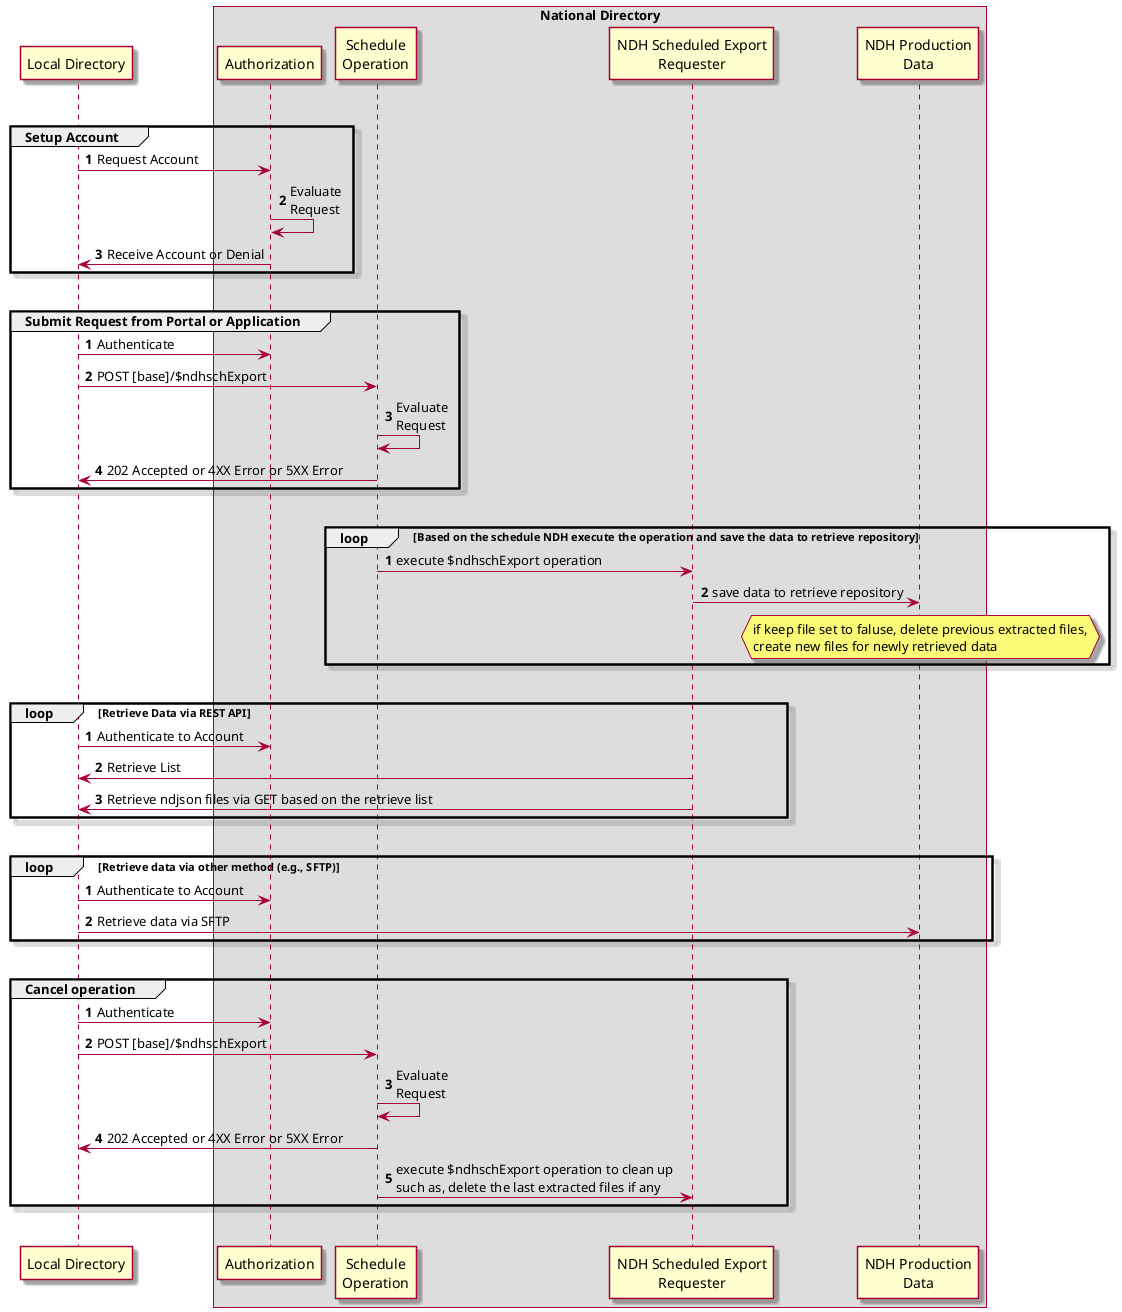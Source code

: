 @startuml
skin rose
/'autonumber '/

participant APP as "Local Directory"
box National Directory
participant "Authorization" as AUTH
participant "Schedule\nOperation" as SCHEDULE
participant "NDH Scheduled Export\nRequester" as FHIR
participant "NDH Production\nData" as FILE
end box
|||
autonumber
Group  Setup Account
    APP -> AUTH: Request Account
    AUTH -> AUTH: Evaluate\nRequest
    AUTH -> APP: Receive Account or Denial
end
autonumber stop
|||
autonumber

Group Submit Request from Portal or Application
    APP -> AUTH: Authenticate
    APP -> SCHEDULE: POST [base]/$ndhschExport
    SCHEDULE -> SCHEDULE: Evaluate\nRequest
    SCHEDULE -> APP: 202 Accepted or 4XX Error or 5XX Error
end
autonumber stop
|||
autonumber
loop Based on the schedule NDH execute the operation and save the data to retrieve repository
    SCHEDULE -> FHIR: execute $ndhschExport operation
    FHIR -> FILE: save data to retrieve repository
    hnote over FILE: if keep file set to faluse, delete previous extracted files,\ncreate new files for newly retrieved data
end
autonumber stop
|||
autonumber
loop Retrieve Data via REST API
    APP -> AUTH: Authenticate to Account
    FHIR -> APP: Retrieve List
    FHIR -> APP: Retrieve ndjson files via GET based on the retrieve list   
end
autonumber stop
|||
autonumber
loop Retrieve data via other method (e.g., SFTP)
    APP -> AUTH: Authenticate to Account
    APP -> FILE: Retrieve data via SFTP
end
autonumber stop
|||
autonumber
Group Cancel operation
     APP -> AUTH: Authenticate
    APP -> SCHEDULE: POST [base]/$ndhschExport
    SCHEDULE -> SCHEDULE: Evaluate\nRequest
    SCHEDULE -> APP: 202 Accepted or 4XX Error or 5XX Error
    SCHEDULE -> FHIR: execute $ndhschExport operation to clean up \nsuch as, delete the last extracted files if any
end
autonumber stop
|||
@enduml